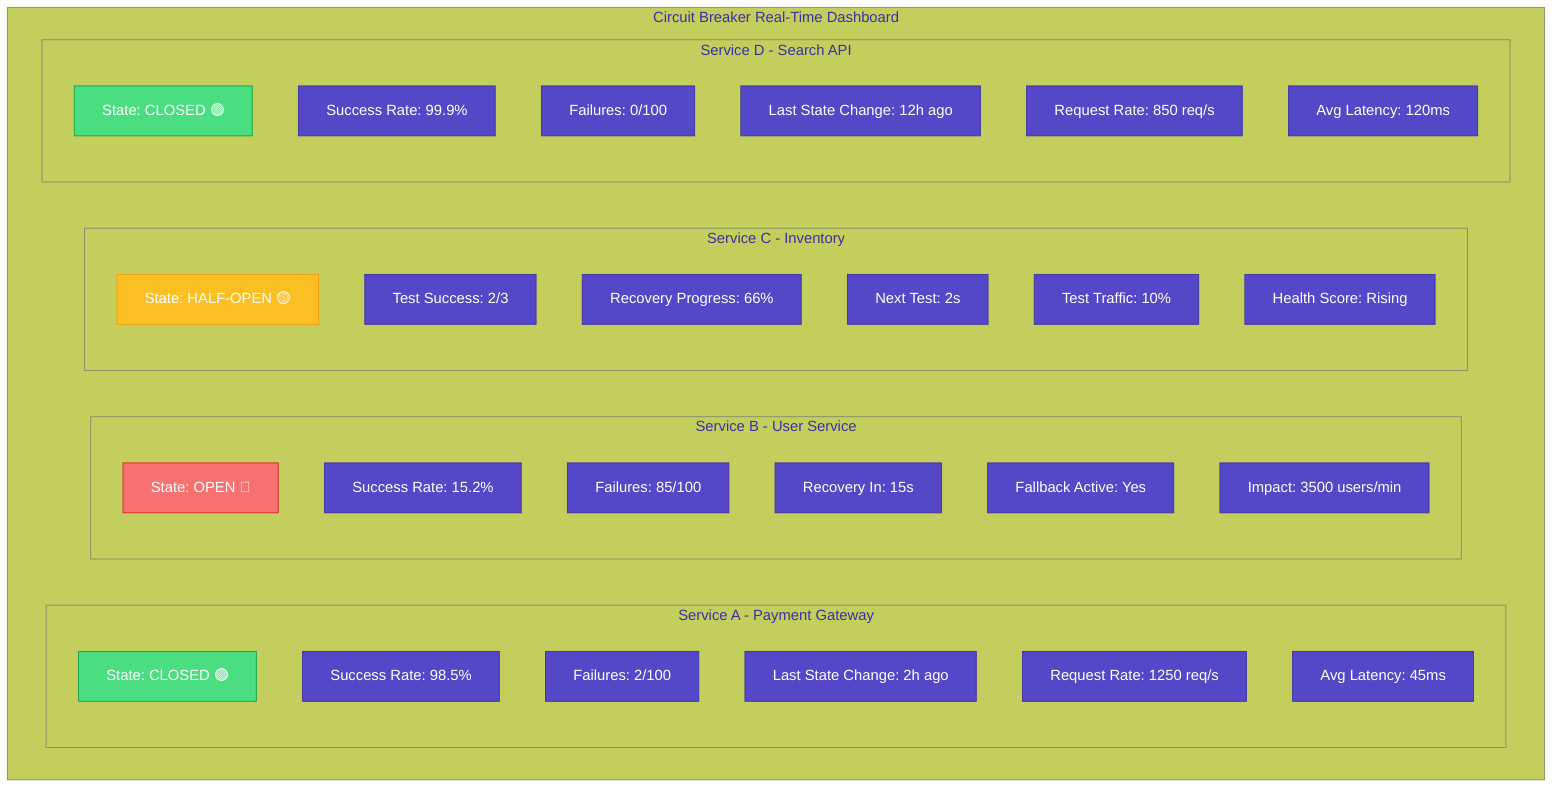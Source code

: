 %%{init: {
  'theme': 'base',
  'themeVariables': {
    'primaryColor': '#5448C8',
    'primaryTextColor': '#fff',
    'primaryBorderColor': '#3f33a6',
    'lineColor': '#64748b',
    'background': '#f8fafc'
  }
}}%%

graph TB
    subgraph "Circuit Breaker Real-Time Dashboard"
        subgraph "Service A - Payment Gateway"
            A1[State: CLOSED 🟢]
            A2[Success Rate: 98.5%]
            A3[Failures: 2/100]
            A4[Last State Change: 2h ago]
            A5[Request Rate: 1250 req/s]
            A6[Avg Latency: 45ms]
        end
        
        subgraph "Service B - User Service"
            B1[State: OPEN 🔴]
            B2[Success Rate: 15.2%]
            B3[Failures: 85/100]
            B4[Recovery In: 15s]
            B5[Fallback Active: Yes]
            B6[Impact: 3500 users/min]
        end
        
        subgraph "Service C - Inventory"
            C1[State: HALF-OPEN 🟡]
            C2[Test Success: 2/3]
            C3[Recovery Progress: 66%]
            C4[Next Test: 2s]
            C5[Test Traffic: 10%]
            C6[Health Score: Rising]
        end
        
        subgraph "Service D - Search API"
            D1[State: CLOSED 🟢]
            D2[Success Rate: 99.9%]
            D3[Failures: 0/100]
            D4[Last State Change: 12h ago]
            D5[Request Rate: 850 req/s]
            D6[Avg Latency: 120ms]
        end
    end
    
    style A1 fill:#4ade80,stroke:#16a34a
    style B1 fill:#f87171,stroke:#dc2626
    style C1 fill:#fbbf24,stroke:#f59e0b
    style D1 fill:#4ade80,stroke:#16a34a